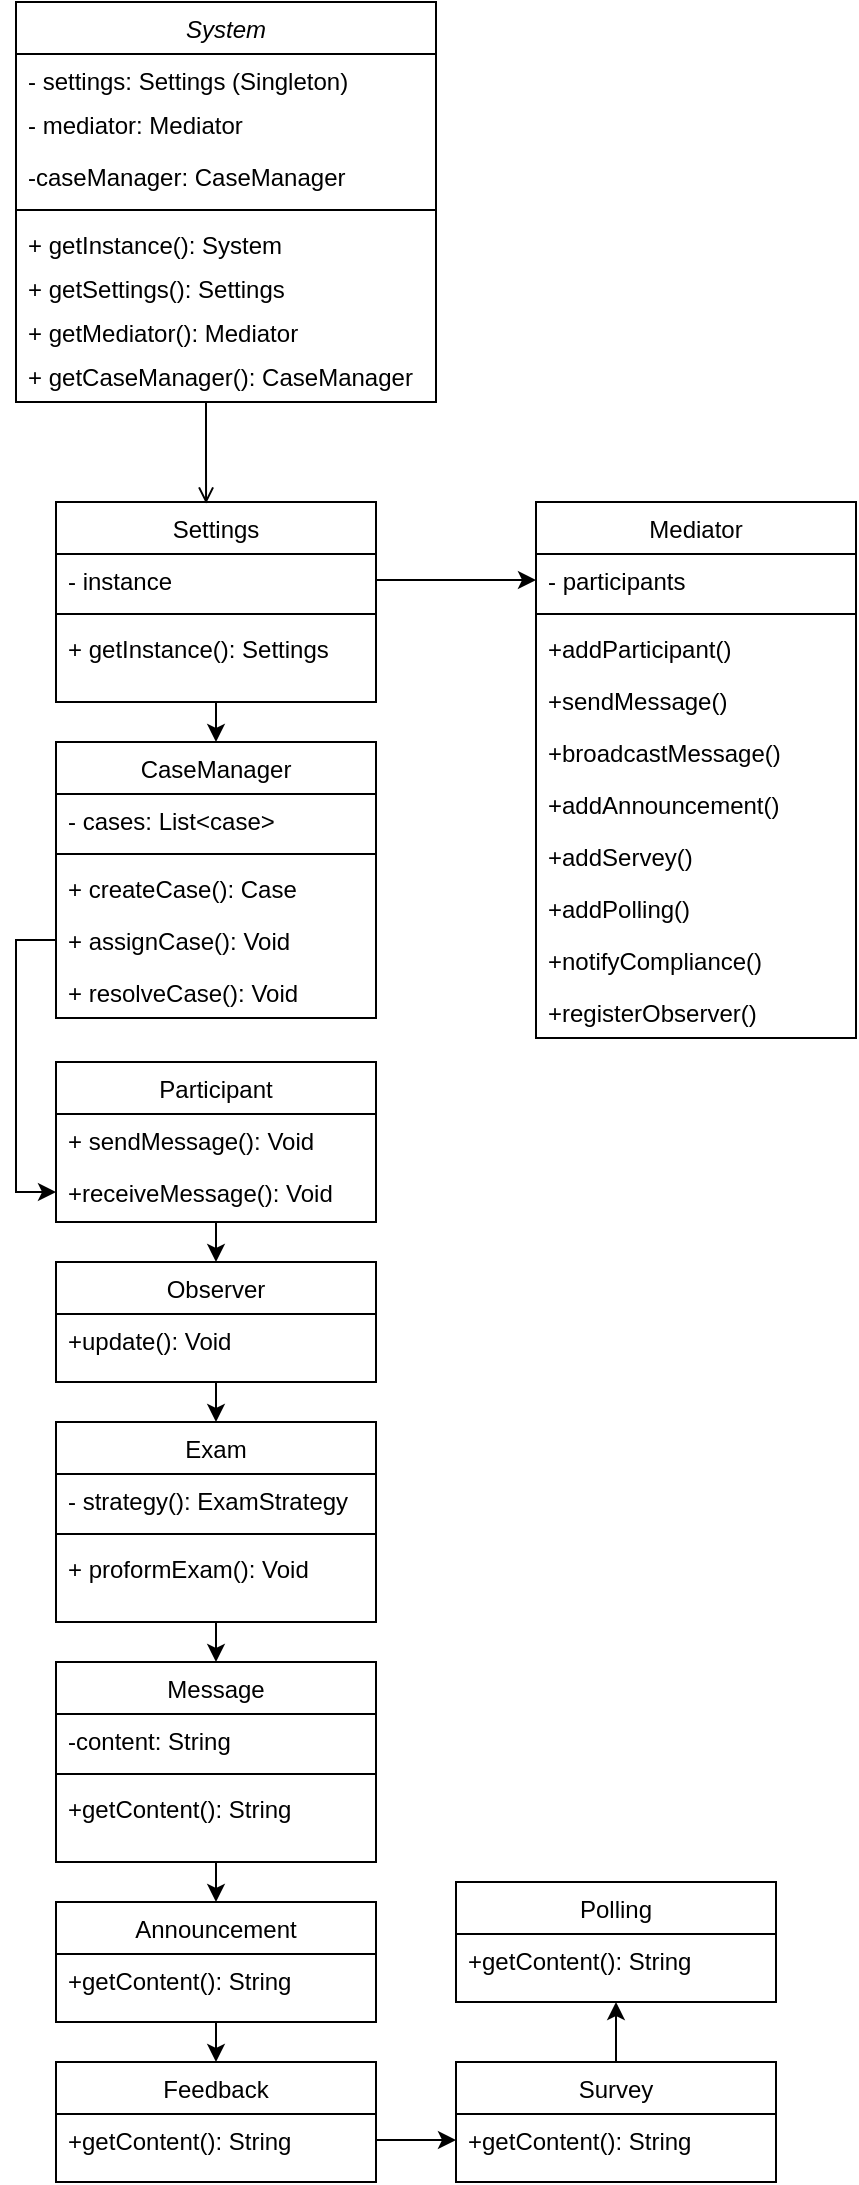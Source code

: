 <mxfile version="22.1.15" type="device">
  <diagram id="C5RBs43oDa-KdzZeNtuy" name="Page-1">
    <mxGraphModel dx="1323" dy="687" grid="1" gridSize="10" guides="1" tooltips="1" connect="1" arrows="1" fold="1" page="1" pageScale="1" pageWidth="827" pageHeight="1169" background="#ffffff" math="0" shadow="0">
      <root>
        <mxCell id="WIyWlLk6GJQsqaUBKTNV-0" />
        <mxCell id="WIyWlLk6GJQsqaUBKTNV-1" parent="WIyWlLk6GJQsqaUBKTNV-0" />
        <mxCell id="zkfFHV4jXpPFQw0GAbJ--0" value="System" style="swimlane;fontStyle=2;align=center;verticalAlign=top;childLayout=stackLayout;horizontal=1;startSize=26;horizontalStack=0;resizeParent=1;resizeLast=0;collapsible=1;marginBottom=0;rounded=0;shadow=0;strokeWidth=1;" parent="WIyWlLk6GJQsqaUBKTNV-1" vertex="1">
          <mxGeometry x="180" y="30" width="210" height="200" as="geometry">
            <mxRectangle x="230" y="140" width="160" height="26" as="alternateBounds" />
          </mxGeometry>
        </mxCell>
        <mxCell id="zkfFHV4jXpPFQw0GAbJ--1" value="- settings: Settings (Singleton)" style="text;align=left;verticalAlign=top;spacingLeft=4;spacingRight=4;overflow=hidden;rotatable=0;points=[[0,0.5],[1,0.5]];portConstraint=eastwest;" parent="zkfFHV4jXpPFQw0GAbJ--0" vertex="1">
          <mxGeometry y="26" width="210" height="22" as="geometry" />
        </mxCell>
        <mxCell id="zkfFHV4jXpPFQw0GAbJ--2" value="- mediator: Mediator" style="text;align=left;verticalAlign=top;spacingLeft=4;spacingRight=4;overflow=hidden;rotatable=0;points=[[0,0.5],[1,0.5]];portConstraint=eastwest;rounded=0;shadow=0;html=0;" parent="zkfFHV4jXpPFQw0GAbJ--0" vertex="1">
          <mxGeometry y="48" width="210" height="26" as="geometry" />
        </mxCell>
        <mxCell id="zkfFHV4jXpPFQw0GAbJ--3" value="-caseManager: CaseManager" style="text;align=left;verticalAlign=top;spacingLeft=4;spacingRight=4;overflow=hidden;rotatable=0;points=[[0,0.5],[1,0.5]];portConstraint=eastwest;rounded=0;shadow=0;html=0;" parent="zkfFHV4jXpPFQw0GAbJ--0" vertex="1">
          <mxGeometry y="74" width="210" height="26" as="geometry" />
        </mxCell>
        <mxCell id="zkfFHV4jXpPFQw0GAbJ--4" value="" style="line;html=1;strokeWidth=1;align=left;verticalAlign=middle;spacingTop=-1;spacingLeft=3;spacingRight=3;rotatable=0;labelPosition=right;points=[];portConstraint=eastwest;" parent="zkfFHV4jXpPFQw0GAbJ--0" vertex="1">
          <mxGeometry y="100" width="210" height="8" as="geometry" />
        </mxCell>
        <mxCell id="vlAO8JPK-3UPj3AXdTmC-0" value="+ getInstance(): System" style="text;align=left;verticalAlign=top;spacingLeft=4;spacingRight=4;overflow=hidden;rotatable=0;points=[[0,0.5],[1,0.5]];portConstraint=eastwest;" vertex="1" parent="zkfFHV4jXpPFQw0GAbJ--0">
          <mxGeometry y="108" width="210" height="22" as="geometry" />
        </mxCell>
        <mxCell id="zkfFHV4jXpPFQw0GAbJ--5" value="+ getSettings(): Settings" style="text;align=left;verticalAlign=top;spacingLeft=4;spacingRight=4;overflow=hidden;rotatable=0;points=[[0,0.5],[1,0.5]];portConstraint=eastwest;" parent="zkfFHV4jXpPFQw0GAbJ--0" vertex="1">
          <mxGeometry y="130" width="210" height="22" as="geometry" />
        </mxCell>
        <mxCell id="vlAO8JPK-3UPj3AXdTmC-1" value="+ getMediator(): Mediator" style="text;align=left;verticalAlign=top;spacingLeft=4;spacingRight=4;overflow=hidden;rotatable=0;points=[[0,0.5],[1,0.5]];portConstraint=eastwest;" vertex="1" parent="zkfFHV4jXpPFQw0GAbJ--0">
          <mxGeometry y="152" width="210" height="22" as="geometry" />
        </mxCell>
        <mxCell id="vlAO8JPK-3UPj3AXdTmC-2" value="+ getCaseManager(): CaseManager" style="text;align=left;verticalAlign=top;spacingLeft=4;spacingRight=4;overflow=hidden;rotatable=0;points=[[0,0.5],[1,0.5]];portConstraint=eastwest;" vertex="1" parent="zkfFHV4jXpPFQw0GAbJ--0">
          <mxGeometry y="174" width="210" height="22" as="geometry" />
        </mxCell>
        <mxCell id="vlAO8JPK-3UPj3AXdTmC-43" style="edgeStyle=orthogonalEdgeStyle;rounded=0;orthogonalLoop=1;jettySize=auto;html=1;exitX=0.5;exitY=1;exitDx=0;exitDy=0;entryX=0.5;entryY=0;entryDx=0;entryDy=0;" edge="1" parent="WIyWlLk6GJQsqaUBKTNV-1" source="zkfFHV4jXpPFQw0GAbJ--17" target="vlAO8JPK-3UPj3AXdTmC-12">
          <mxGeometry relative="1" as="geometry" />
        </mxCell>
        <mxCell id="zkfFHV4jXpPFQw0GAbJ--17" value="Settings" style="swimlane;fontStyle=0;align=center;verticalAlign=top;childLayout=stackLayout;horizontal=1;startSize=26;horizontalStack=0;resizeParent=1;resizeLast=0;collapsible=1;marginBottom=0;rounded=0;shadow=0;strokeWidth=1;" parent="WIyWlLk6GJQsqaUBKTNV-1" vertex="1">
          <mxGeometry x="200" y="280" width="160" height="100" as="geometry">
            <mxRectangle x="550" y="140" width="160" height="26" as="alternateBounds" />
          </mxGeometry>
        </mxCell>
        <mxCell id="zkfFHV4jXpPFQw0GAbJ--18" value="- instance" style="text;align=left;verticalAlign=top;spacingLeft=4;spacingRight=4;overflow=hidden;rotatable=0;points=[[0,0.5],[1,0.5]];portConstraint=eastwest;" parent="zkfFHV4jXpPFQw0GAbJ--17" vertex="1">
          <mxGeometry y="26" width="160" height="26" as="geometry" />
        </mxCell>
        <mxCell id="zkfFHV4jXpPFQw0GAbJ--23" value="" style="line;html=1;strokeWidth=1;align=left;verticalAlign=middle;spacingTop=-1;spacingLeft=3;spacingRight=3;rotatable=0;labelPosition=right;points=[];portConstraint=eastwest;" parent="zkfFHV4jXpPFQw0GAbJ--17" vertex="1">
          <mxGeometry y="52" width="160" height="8" as="geometry" />
        </mxCell>
        <mxCell id="zkfFHV4jXpPFQw0GAbJ--24" value="+ getInstance(): Settings" style="text;align=left;verticalAlign=top;spacingLeft=4;spacingRight=4;overflow=hidden;rotatable=0;points=[[0,0.5],[1,0.5]];portConstraint=eastwest;" parent="zkfFHV4jXpPFQw0GAbJ--17" vertex="1">
          <mxGeometry y="60" width="160" height="26" as="geometry" />
        </mxCell>
        <mxCell id="zkfFHV4jXpPFQw0GAbJ--26" value="" style="endArrow=open;shadow=0;strokeWidth=1;rounded=0;endFill=1;edgeStyle=elbowEdgeStyle;elbow=vertical;entryX=0.469;entryY=0.008;entryDx=0;entryDy=0;entryPerimeter=0;" parent="WIyWlLk6GJQsqaUBKTNV-1" target="zkfFHV4jXpPFQw0GAbJ--17" edge="1">
          <mxGeometry x="0.5" y="41" relative="1" as="geometry">
            <mxPoint x="275" y="230.0" as="sourcePoint" />
            <mxPoint x="270" y="280" as="targetPoint" />
            <mxPoint x="-40" y="32" as="offset" />
            <Array as="points">
              <mxPoint x="270" y="260" />
            </Array>
          </mxGeometry>
        </mxCell>
        <mxCell id="vlAO8JPK-3UPj3AXdTmC-4" value="Mediator" style="swimlane;fontStyle=0;align=center;verticalAlign=top;childLayout=stackLayout;horizontal=1;startSize=26;horizontalStack=0;resizeParent=1;resizeLast=0;collapsible=1;marginBottom=0;rounded=0;shadow=0;strokeWidth=1;" vertex="1" parent="WIyWlLk6GJQsqaUBKTNV-1">
          <mxGeometry x="440" y="280" width="160" height="268" as="geometry">
            <mxRectangle x="550" y="140" width="160" height="26" as="alternateBounds" />
          </mxGeometry>
        </mxCell>
        <mxCell id="vlAO8JPK-3UPj3AXdTmC-5" value="- participants" style="text;align=left;verticalAlign=top;spacingLeft=4;spacingRight=4;overflow=hidden;rotatable=0;points=[[0,0.5],[1,0.5]];portConstraint=eastwest;" vertex="1" parent="vlAO8JPK-3UPj3AXdTmC-4">
          <mxGeometry y="26" width="160" height="26" as="geometry" />
        </mxCell>
        <mxCell id="vlAO8JPK-3UPj3AXdTmC-6" value="" style="line;html=1;strokeWidth=1;align=left;verticalAlign=middle;spacingTop=-1;spacingLeft=3;spacingRight=3;rotatable=0;labelPosition=right;points=[];portConstraint=eastwest;" vertex="1" parent="vlAO8JPK-3UPj3AXdTmC-4">
          <mxGeometry y="52" width="160" height="8" as="geometry" />
        </mxCell>
        <mxCell id="vlAO8JPK-3UPj3AXdTmC-7" value="+addParticipant()" style="text;align=left;verticalAlign=top;spacingLeft=4;spacingRight=4;overflow=hidden;rotatable=0;points=[[0,0.5],[1,0.5]];portConstraint=eastwest;" vertex="1" parent="vlAO8JPK-3UPj3AXdTmC-4">
          <mxGeometry y="60" width="160" height="26" as="geometry" />
        </mxCell>
        <mxCell id="vlAO8JPK-3UPj3AXdTmC-28" value="+sendMessage()" style="text;align=left;verticalAlign=top;spacingLeft=4;spacingRight=4;overflow=hidden;rotatable=0;points=[[0,0.5],[1,0.5]];portConstraint=eastwest;" vertex="1" parent="vlAO8JPK-3UPj3AXdTmC-4">
          <mxGeometry y="86" width="160" height="26" as="geometry" />
        </mxCell>
        <mxCell id="vlAO8JPK-3UPj3AXdTmC-29" value="+broadcastMessage()" style="text;align=left;verticalAlign=top;spacingLeft=4;spacingRight=4;overflow=hidden;rotatable=0;points=[[0,0.5],[1,0.5]];portConstraint=eastwest;" vertex="1" parent="vlAO8JPK-3UPj3AXdTmC-4">
          <mxGeometry y="112" width="160" height="26" as="geometry" />
        </mxCell>
        <mxCell id="vlAO8JPK-3UPj3AXdTmC-30" value="+addAnnouncement()&#xa;" style="text;align=left;verticalAlign=top;spacingLeft=4;spacingRight=4;overflow=hidden;rotatable=0;points=[[0,0.5],[1,0.5]];portConstraint=eastwest;" vertex="1" parent="vlAO8JPK-3UPj3AXdTmC-4">
          <mxGeometry y="138" width="160" height="26" as="geometry" />
        </mxCell>
        <mxCell id="vlAO8JPK-3UPj3AXdTmC-31" value="+addServey()&#xa;" style="text;align=left;verticalAlign=top;spacingLeft=4;spacingRight=4;overflow=hidden;rotatable=0;points=[[0,0.5],[1,0.5]];portConstraint=eastwest;" vertex="1" parent="vlAO8JPK-3UPj3AXdTmC-4">
          <mxGeometry y="164" width="160" height="26" as="geometry" />
        </mxCell>
        <mxCell id="vlAO8JPK-3UPj3AXdTmC-32" value="+addPolling()&#xa;" style="text;align=left;verticalAlign=top;spacingLeft=4;spacingRight=4;overflow=hidden;rotatable=0;points=[[0,0.5],[1,0.5]];portConstraint=eastwest;" vertex="1" parent="vlAO8JPK-3UPj3AXdTmC-4">
          <mxGeometry y="190" width="160" height="26" as="geometry" />
        </mxCell>
        <mxCell id="vlAO8JPK-3UPj3AXdTmC-33" value="+notifyCompliance()&#xa;" style="text;align=left;verticalAlign=top;spacingLeft=4;spacingRight=4;overflow=hidden;rotatable=0;points=[[0,0.5],[1,0.5]];portConstraint=eastwest;" vertex="1" parent="vlAO8JPK-3UPj3AXdTmC-4">
          <mxGeometry y="216" width="160" height="26" as="geometry" />
        </mxCell>
        <mxCell id="vlAO8JPK-3UPj3AXdTmC-34" value="+registerObserver()&#xa;" style="text;align=left;verticalAlign=top;spacingLeft=4;spacingRight=4;overflow=hidden;rotatable=0;points=[[0,0.5],[1,0.5]];portConstraint=eastwest;" vertex="1" parent="vlAO8JPK-3UPj3AXdTmC-4">
          <mxGeometry y="242" width="160" height="26" as="geometry" />
        </mxCell>
        <mxCell id="vlAO8JPK-3UPj3AXdTmC-12" value="CaseManager" style="swimlane;fontStyle=0;align=center;verticalAlign=top;childLayout=stackLayout;horizontal=1;startSize=26;horizontalStack=0;resizeParent=1;resizeLast=0;collapsible=1;marginBottom=0;rounded=0;shadow=0;strokeWidth=1;" vertex="1" parent="WIyWlLk6GJQsqaUBKTNV-1">
          <mxGeometry x="200" y="400" width="160" height="138" as="geometry">
            <mxRectangle x="550" y="140" width="160" height="26" as="alternateBounds" />
          </mxGeometry>
        </mxCell>
        <mxCell id="vlAO8JPK-3UPj3AXdTmC-13" value="- cases: List&lt;case&gt;" style="text;align=left;verticalAlign=top;spacingLeft=4;spacingRight=4;overflow=hidden;rotatable=0;points=[[0,0.5],[1,0.5]];portConstraint=eastwest;" vertex="1" parent="vlAO8JPK-3UPj3AXdTmC-12">
          <mxGeometry y="26" width="160" height="26" as="geometry" />
        </mxCell>
        <mxCell id="vlAO8JPK-3UPj3AXdTmC-14" value="" style="line;html=1;strokeWidth=1;align=left;verticalAlign=middle;spacingTop=-1;spacingLeft=3;spacingRight=3;rotatable=0;labelPosition=right;points=[];portConstraint=eastwest;" vertex="1" parent="vlAO8JPK-3UPj3AXdTmC-12">
          <mxGeometry y="52" width="160" height="8" as="geometry" />
        </mxCell>
        <mxCell id="vlAO8JPK-3UPj3AXdTmC-15" value="+ createCase(): Case" style="text;align=left;verticalAlign=top;spacingLeft=4;spacingRight=4;overflow=hidden;rotatable=0;points=[[0,0.5],[1,0.5]];portConstraint=eastwest;" vertex="1" parent="vlAO8JPK-3UPj3AXdTmC-12">
          <mxGeometry y="60" width="160" height="26" as="geometry" />
        </mxCell>
        <mxCell id="vlAO8JPK-3UPj3AXdTmC-47" value="+ assignCase(): Void" style="text;align=left;verticalAlign=top;spacingLeft=4;spacingRight=4;overflow=hidden;rotatable=0;points=[[0,0.5],[1,0.5]];portConstraint=eastwest;" vertex="1" parent="vlAO8JPK-3UPj3AXdTmC-12">
          <mxGeometry y="86" width="160" height="26" as="geometry" />
        </mxCell>
        <mxCell id="vlAO8JPK-3UPj3AXdTmC-48" value="+ resolveCase(): Void" style="text;align=left;verticalAlign=top;spacingLeft=4;spacingRight=4;overflow=hidden;rotatable=0;points=[[0,0.5],[1,0.5]];portConstraint=eastwest;" vertex="1" parent="vlAO8JPK-3UPj3AXdTmC-12">
          <mxGeometry y="112" width="160" height="26" as="geometry" />
        </mxCell>
        <mxCell id="vlAO8JPK-3UPj3AXdTmC-52" style="edgeStyle=orthogonalEdgeStyle;rounded=0;orthogonalLoop=1;jettySize=auto;html=1;exitX=0.5;exitY=1;exitDx=0;exitDy=0;entryX=0.5;entryY=0;entryDx=0;entryDy=0;" edge="1" parent="WIyWlLk6GJQsqaUBKTNV-1" source="vlAO8JPK-3UPj3AXdTmC-20" target="vlAO8JPK-3UPj3AXdTmC-24">
          <mxGeometry relative="1" as="geometry" />
        </mxCell>
        <mxCell id="vlAO8JPK-3UPj3AXdTmC-20" value="Participant" style="swimlane;fontStyle=0;align=center;verticalAlign=top;childLayout=stackLayout;horizontal=1;startSize=26;horizontalStack=0;resizeParent=1;resizeLast=0;collapsible=1;marginBottom=0;rounded=0;shadow=0;strokeWidth=1;" vertex="1" parent="WIyWlLk6GJQsqaUBKTNV-1">
          <mxGeometry x="200" y="560" width="160" height="80" as="geometry">
            <mxRectangle x="550" y="140" width="160" height="26" as="alternateBounds" />
          </mxGeometry>
        </mxCell>
        <mxCell id="vlAO8JPK-3UPj3AXdTmC-21" value="+ sendMessage(): Void" style="text;align=left;verticalAlign=top;spacingLeft=4;spacingRight=4;overflow=hidden;rotatable=0;points=[[0,0.5],[1,0.5]];portConstraint=eastwest;" vertex="1" parent="vlAO8JPK-3UPj3AXdTmC-20">
          <mxGeometry y="26" width="160" height="26" as="geometry" />
        </mxCell>
        <mxCell id="vlAO8JPK-3UPj3AXdTmC-23" value="+receiveMessage(): Void" style="text;align=left;verticalAlign=top;spacingLeft=4;spacingRight=4;overflow=hidden;rotatable=0;points=[[0,0.5],[1,0.5]];portConstraint=eastwest;" vertex="1" parent="vlAO8JPK-3UPj3AXdTmC-20">
          <mxGeometry y="52" width="160" height="26" as="geometry" />
        </mxCell>
        <mxCell id="vlAO8JPK-3UPj3AXdTmC-58" style="edgeStyle=orthogonalEdgeStyle;rounded=0;orthogonalLoop=1;jettySize=auto;html=1;exitX=0.5;exitY=1;exitDx=0;exitDy=0;entryX=0.5;entryY=0;entryDx=0;entryDy=0;" edge="1" parent="WIyWlLk6GJQsqaUBKTNV-1" source="vlAO8JPK-3UPj3AXdTmC-24" target="vlAO8JPK-3UPj3AXdTmC-53">
          <mxGeometry relative="1" as="geometry" />
        </mxCell>
        <mxCell id="vlAO8JPK-3UPj3AXdTmC-24" value="Observer" style="swimlane;fontStyle=0;align=center;verticalAlign=top;childLayout=stackLayout;horizontal=1;startSize=26;horizontalStack=0;resizeParent=1;resizeLast=0;collapsible=1;marginBottom=0;rounded=0;shadow=0;strokeWidth=1;" vertex="1" parent="WIyWlLk6GJQsqaUBKTNV-1">
          <mxGeometry x="200" y="660" width="160" height="60" as="geometry">
            <mxRectangle x="550" y="140" width="160" height="26" as="alternateBounds" />
          </mxGeometry>
        </mxCell>
        <mxCell id="vlAO8JPK-3UPj3AXdTmC-25" value="+update(): Void" style="text;align=left;verticalAlign=top;spacingLeft=4;spacingRight=4;overflow=hidden;rotatable=0;points=[[0,0.5],[1,0.5]];portConstraint=eastwest;" vertex="1" parent="vlAO8JPK-3UPj3AXdTmC-24">
          <mxGeometry y="26" width="160" height="26" as="geometry" />
        </mxCell>
        <mxCell id="vlAO8JPK-3UPj3AXdTmC-42" style="edgeStyle=orthogonalEdgeStyle;rounded=0;orthogonalLoop=1;jettySize=auto;html=1;exitX=1;exitY=0.5;exitDx=0;exitDy=0;entryX=0;entryY=0.5;entryDx=0;entryDy=0;" edge="1" parent="WIyWlLk6GJQsqaUBKTNV-1" source="zkfFHV4jXpPFQw0GAbJ--18" target="vlAO8JPK-3UPj3AXdTmC-5">
          <mxGeometry relative="1" as="geometry" />
        </mxCell>
        <mxCell id="vlAO8JPK-3UPj3AXdTmC-50" style="edgeStyle=orthogonalEdgeStyle;rounded=0;orthogonalLoop=1;jettySize=auto;html=1;exitX=0;exitY=0.5;exitDx=0;exitDy=0;entryX=0;entryY=0.5;entryDx=0;entryDy=0;" edge="1" parent="WIyWlLk6GJQsqaUBKTNV-1" source="vlAO8JPK-3UPj3AXdTmC-47" target="vlAO8JPK-3UPj3AXdTmC-23">
          <mxGeometry relative="1" as="geometry" />
        </mxCell>
        <mxCell id="vlAO8JPK-3UPj3AXdTmC-63" style="edgeStyle=orthogonalEdgeStyle;rounded=0;orthogonalLoop=1;jettySize=auto;html=1;exitX=0.5;exitY=1;exitDx=0;exitDy=0;entryX=0.5;entryY=0;entryDx=0;entryDy=0;" edge="1" parent="WIyWlLk6GJQsqaUBKTNV-1" source="vlAO8JPK-3UPj3AXdTmC-53" target="vlAO8JPK-3UPj3AXdTmC-59">
          <mxGeometry relative="1" as="geometry" />
        </mxCell>
        <mxCell id="vlAO8JPK-3UPj3AXdTmC-53" value="Exam" style="swimlane;fontStyle=0;align=center;verticalAlign=top;childLayout=stackLayout;horizontal=1;startSize=26;horizontalStack=0;resizeParent=1;resizeLast=0;collapsible=1;marginBottom=0;rounded=0;shadow=0;strokeWidth=1;" vertex="1" parent="WIyWlLk6GJQsqaUBKTNV-1">
          <mxGeometry x="200" y="740" width="160" height="100" as="geometry">
            <mxRectangle x="550" y="140" width="160" height="26" as="alternateBounds" />
          </mxGeometry>
        </mxCell>
        <mxCell id="vlAO8JPK-3UPj3AXdTmC-54" value="- strategy(): ExamStrategy" style="text;align=left;verticalAlign=top;spacingLeft=4;spacingRight=4;overflow=hidden;rotatable=0;points=[[0,0.5],[1,0.5]];portConstraint=eastwest;" vertex="1" parent="vlAO8JPK-3UPj3AXdTmC-53">
          <mxGeometry y="26" width="160" height="26" as="geometry" />
        </mxCell>
        <mxCell id="vlAO8JPK-3UPj3AXdTmC-55" value="" style="line;html=1;strokeWidth=1;align=left;verticalAlign=middle;spacingTop=-1;spacingLeft=3;spacingRight=3;rotatable=0;labelPosition=right;points=[];portConstraint=eastwest;" vertex="1" parent="vlAO8JPK-3UPj3AXdTmC-53">
          <mxGeometry y="52" width="160" height="8" as="geometry" />
        </mxCell>
        <mxCell id="vlAO8JPK-3UPj3AXdTmC-56" value="+ proformExam(): Void" style="text;align=left;verticalAlign=top;spacingLeft=4;spacingRight=4;overflow=hidden;rotatable=0;points=[[0,0.5],[1,0.5]];portConstraint=eastwest;" vertex="1" parent="vlAO8JPK-3UPj3AXdTmC-53">
          <mxGeometry y="60" width="160" height="26" as="geometry" />
        </mxCell>
        <mxCell id="vlAO8JPK-3UPj3AXdTmC-66" style="edgeStyle=orthogonalEdgeStyle;rounded=0;orthogonalLoop=1;jettySize=auto;html=1;exitX=0.5;exitY=1;exitDx=0;exitDy=0;entryX=0.5;entryY=0;entryDx=0;entryDy=0;" edge="1" parent="WIyWlLk6GJQsqaUBKTNV-1" source="vlAO8JPK-3UPj3AXdTmC-59" target="vlAO8JPK-3UPj3AXdTmC-64">
          <mxGeometry relative="1" as="geometry" />
        </mxCell>
        <mxCell id="vlAO8JPK-3UPj3AXdTmC-59" value="Message" style="swimlane;fontStyle=0;align=center;verticalAlign=top;childLayout=stackLayout;horizontal=1;startSize=26;horizontalStack=0;resizeParent=1;resizeLast=0;collapsible=1;marginBottom=0;rounded=0;shadow=0;strokeWidth=1;" vertex="1" parent="WIyWlLk6GJQsqaUBKTNV-1">
          <mxGeometry x="200" y="860" width="160" height="100" as="geometry">
            <mxRectangle x="550" y="140" width="160" height="26" as="alternateBounds" />
          </mxGeometry>
        </mxCell>
        <mxCell id="vlAO8JPK-3UPj3AXdTmC-60" value="-content: String" style="text;align=left;verticalAlign=top;spacingLeft=4;spacingRight=4;overflow=hidden;rotatable=0;points=[[0,0.5],[1,0.5]];portConstraint=eastwest;" vertex="1" parent="vlAO8JPK-3UPj3AXdTmC-59">
          <mxGeometry y="26" width="160" height="26" as="geometry" />
        </mxCell>
        <mxCell id="vlAO8JPK-3UPj3AXdTmC-61" value="" style="line;html=1;strokeWidth=1;align=left;verticalAlign=middle;spacingTop=-1;spacingLeft=3;spacingRight=3;rotatable=0;labelPosition=right;points=[];portConstraint=eastwest;" vertex="1" parent="vlAO8JPK-3UPj3AXdTmC-59">
          <mxGeometry y="52" width="160" height="8" as="geometry" />
        </mxCell>
        <mxCell id="vlAO8JPK-3UPj3AXdTmC-62" value="+getContent(): String" style="text;align=left;verticalAlign=top;spacingLeft=4;spacingRight=4;overflow=hidden;rotatable=0;points=[[0,0.5],[1,0.5]];portConstraint=eastwest;" vertex="1" parent="vlAO8JPK-3UPj3AXdTmC-59">
          <mxGeometry y="60" width="160" height="26" as="geometry" />
        </mxCell>
        <mxCell id="vlAO8JPK-3UPj3AXdTmC-69" style="edgeStyle=orthogonalEdgeStyle;rounded=0;orthogonalLoop=1;jettySize=auto;html=1;exitX=0.5;exitY=1;exitDx=0;exitDy=0;entryX=0.5;entryY=0;entryDx=0;entryDy=0;" edge="1" parent="WIyWlLk6GJQsqaUBKTNV-1" source="vlAO8JPK-3UPj3AXdTmC-64" target="vlAO8JPK-3UPj3AXdTmC-67">
          <mxGeometry relative="1" as="geometry" />
        </mxCell>
        <mxCell id="vlAO8JPK-3UPj3AXdTmC-64" value="Announcement" style="swimlane;fontStyle=0;align=center;verticalAlign=top;childLayout=stackLayout;horizontal=1;startSize=26;horizontalStack=0;resizeParent=1;resizeLast=0;collapsible=1;marginBottom=0;rounded=0;shadow=0;strokeWidth=1;" vertex="1" parent="WIyWlLk6GJQsqaUBKTNV-1">
          <mxGeometry x="200" y="980" width="160" height="60" as="geometry">
            <mxRectangle x="550" y="140" width="160" height="26" as="alternateBounds" />
          </mxGeometry>
        </mxCell>
        <mxCell id="vlAO8JPK-3UPj3AXdTmC-65" value="+getContent(): String" style="text;align=left;verticalAlign=top;spacingLeft=4;spacingRight=4;overflow=hidden;rotatable=0;points=[[0,0.5],[1,0.5]];portConstraint=eastwest;" vertex="1" parent="vlAO8JPK-3UPj3AXdTmC-64">
          <mxGeometry y="26" width="160" height="26" as="geometry" />
        </mxCell>
        <mxCell id="vlAO8JPK-3UPj3AXdTmC-67" value="Feedback" style="swimlane;fontStyle=0;align=center;verticalAlign=top;childLayout=stackLayout;horizontal=1;startSize=26;horizontalStack=0;resizeParent=1;resizeLast=0;collapsible=1;marginBottom=0;rounded=0;shadow=0;strokeWidth=1;" vertex="1" parent="WIyWlLk6GJQsqaUBKTNV-1">
          <mxGeometry x="200" y="1060" width="160" height="60" as="geometry">
            <mxRectangle x="550" y="140" width="160" height="26" as="alternateBounds" />
          </mxGeometry>
        </mxCell>
        <mxCell id="vlAO8JPK-3UPj3AXdTmC-68" value="+getContent(): String" style="text;align=left;verticalAlign=top;spacingLeft=4;spacingRight=4;overflow=hidden;rotatable=0;points=[[0,0.5],[1,0.5]];portConstraint=eastwest;" vertex="1" parent="vlAO8JPK-3UPj3AXdTmC-67">
          <mxGeometry y="26" width="160" height="26" as="geometry" />
        </mxCell>
        <mxCell id="vlAO8JPK-3UPj3AXdTmC-75" style="edgeStyle=orthogonalEdgeStyle;rounded=0;orthogonalLoop=1;jettySize=auto;html=1;exitX=0.5;exitY=0;exitDx=0;exitDy=0;entryX=0.5;entryY=1;entryDx=0;entryDy=0;" edge="1" parent="WIyWlLk6GJQsqaUBKTNV-1" source="vlAO8JPK-3UPj3AXdTmC-70" target="vlAO8JPK-3UPj3AXdTmC-73">
          <mxGeometry relative="1" as="geometry" />
        </mxCell>
        <mxCell id="vlAO8JPK-3UPj3AXdTmC-70" value="Survey" style="swimlane;fontStyle=0;align=center;verticalAlign=top;childLayout=stackLayout;horizontal=1;startSize=26;horizontalStack=0;resizeParent=1;resizeLast=0;collapsible=1;marginBottom=0;rounded=0;shadow=0;strokeWidth=1;" vertex="1" parent="WIyWlLk6GJQsqaUBKTNV-1">
          <mxGeometry x="400" y="1060" width="160" height="60" as="geometry">
            <mxRectangle x="550" y="140" width="160" height="26" as="alternateBounds" />
          </mxGeometry>
        </mxCell>
        <mxCell id="vlAO8JPK-3UPj3AXdTmC-71" value="+getContent(): String" style="text;align=left;verticalAlign=top;spacingLeft=4;spacingRight=4;overflow=hidden;rotatable=0;points=[[0,0.5],[1,0.5]];portConstraint=eastwest;" vertex="1" parent="vlAO8JPK-3UPj3AXdTmC-70">
          <mxGeometry y="26" width="160" height="26" as="geometry" />
        </mxCell>
        <mxCell id="vlAO8JPK-3UPj3AXdTmC-72" style="edgeStyle=orthogonalEdgeStyle;rounded=0;orthogonalLoop=1;jettySize=auto;html=1;exitX=1;exitY=0.5;exitDx=0;exitDy=0;entryX=0;entryY=0.5;entryDx=0;entryDy=0;" edge="1" parent="WIyWlLk6GJQsqaUBKTNV-1" source="vlAO8JPK-3UPj3AXdTmC-68" target="vlAO8JPK-3UPj3AXdTmC-71">
          <mxGeometry relative="1" as="geometry" />
        </mxCell>
        <mxCell id="vlAO8JPK-3UPj3AXdTmC-73" value="Polling" style="swimlane;fontStyle=0;align=center;verticalAlign=top;childLayout=stackLayout;horizontal=1;startSize=26;horizontalStack=0;resizeParent=1;resizeLast=0;collapsible=1;marginBottom=0;rounded=0;shadow=0;strokeWidth=1;" vertex="1" parent="WIyWlLk6GJQsqaUBKTNV-1">
          <mxGeometry x="400" y="970" width="160" height="60" as="geometry">
            <mxRectangle x="550" y="140" width="160" height="26" as="alternateBounds" />
          </mxGeometry>
        </mxCell>
        <mxCell id="vlAO8JPK-3UPj3AXdTmC-74" value="+getContent(): String" style="text;align=left;verticalAlign=top;spacingLeft=4;spacingRight=4;overflow=hidden;rotatable=0;points=[[0,0.5],[1,0.5]];portConstraint=eastwest;" vertex="1" parent="vlAO8JPK-3UPj3AXdTmC-73">
          <mxGeometry y="26" width="160" height="26" as="geometry" />
        </mxCell>
      </root>
    </mxGraphModel>
  </diagram>
</mxfile>
